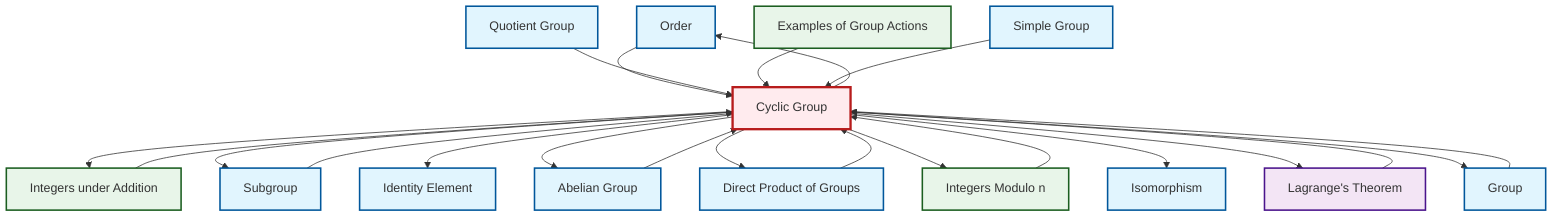 graph TD
    classDef definition fill:#e1f5fe,stroke:#01579b,stroke-width:2px
    classDef theorem fill:#f3e5f5,stroke:#4a148c,stroke-width:2px
    classDef axiom fill:#fff3e0,stroke:#e65100,stroke-width:2px
    classDef example fill:#e8f5e9,stroke:#1b5e20,stroke-width:2px
    classDef current fill:#ffebee,stroke:#b71c1c,stroke-width:3px
    def-order["Order"]:::definition
    def-isomorphism["Isomorphism"]:::definition
    def-abelian-group["Abelian Group"]:::definition
    def-simple-group["Simple Group"]:::definition
    thm-lagrange["Lagrange's Theorem"]:::theorem
    def-quotient-group["Quotient Group"]:::definition
    def-group["Group"]:::definition
    def-cyclic-group["Cyclic Group"]:::definition
    def-subgroup["Subgroup"]:::definition
    def-identity-element["Identity Element"]:::definition
    ex-integers-addition["Integers under Addition"]:::example
    ex-group-action-examples["Examples of Group Actions"]:::example
    ex-quotient-integers-mod-n["Integers Modulo n"]:::example
    def-direct-product["Direct Product of Groups"]:::definition
    def-group --> def-cyclic-group
    def-cyclic-group --> ex-integers-addition
    def-subgroup --> def-cyclic-group
    def-cyclic-group --> def-subgroup
    def-order --> def-cyclic-group
    def-cyclic-group --> def-identity-element
    def-quotient-group --> def-cyclic-group
    def-cyclic-group --> def-order
    ex-group-action-examples --> def-cyclic-group
    ex-integers-addition --> def-cyclic-group
    thm-lagrange --> def-cyclic-group
    ex-quotient-integers-mod-n --> def-cyclic-group
    def-cyclic-group --> def-abelian-group
    def-abelian-group --> def-cyclic-group
    def-direct-product --> def-cyclic-group
    def-cyclic-group --> def-direct-product
    def-cyclic-group --> ex-quotient-integers-mod-n
    def-cyclic-group --> def-isomorphism
    def-cyclic-group --> thm-lagrange
    def-cyclic-group --> def-group
    def-simple-group --> def-cyclic-group
    class def-cyclic-group current